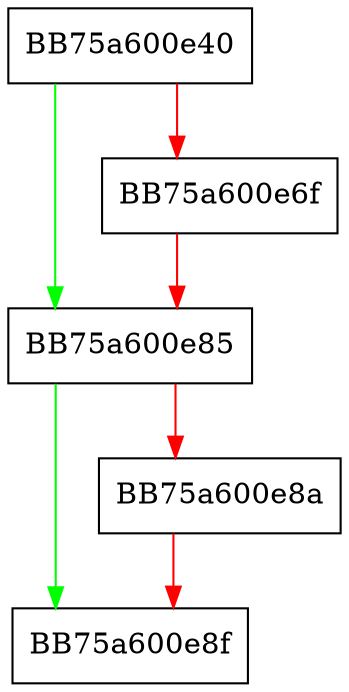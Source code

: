 digraph GetCurrentProcessMonitoringFlags {
  node [shape="box"];
  graph [splines=ortho];
  BB75a600e40 -> BB75a600e85 [color="green"];
  BB75a600e40 -> BB75a600e6f [color="red"];
  BB75a600e6f -> BB75a600e85 [color="red"];
  BB75a600e85 -> BB75a600e8f [color="green"];
  BB75a600e85 -> BB75a600e8a [color="red"];
  BB75a600e8a -> BB75a600e8f [color="red"];
}